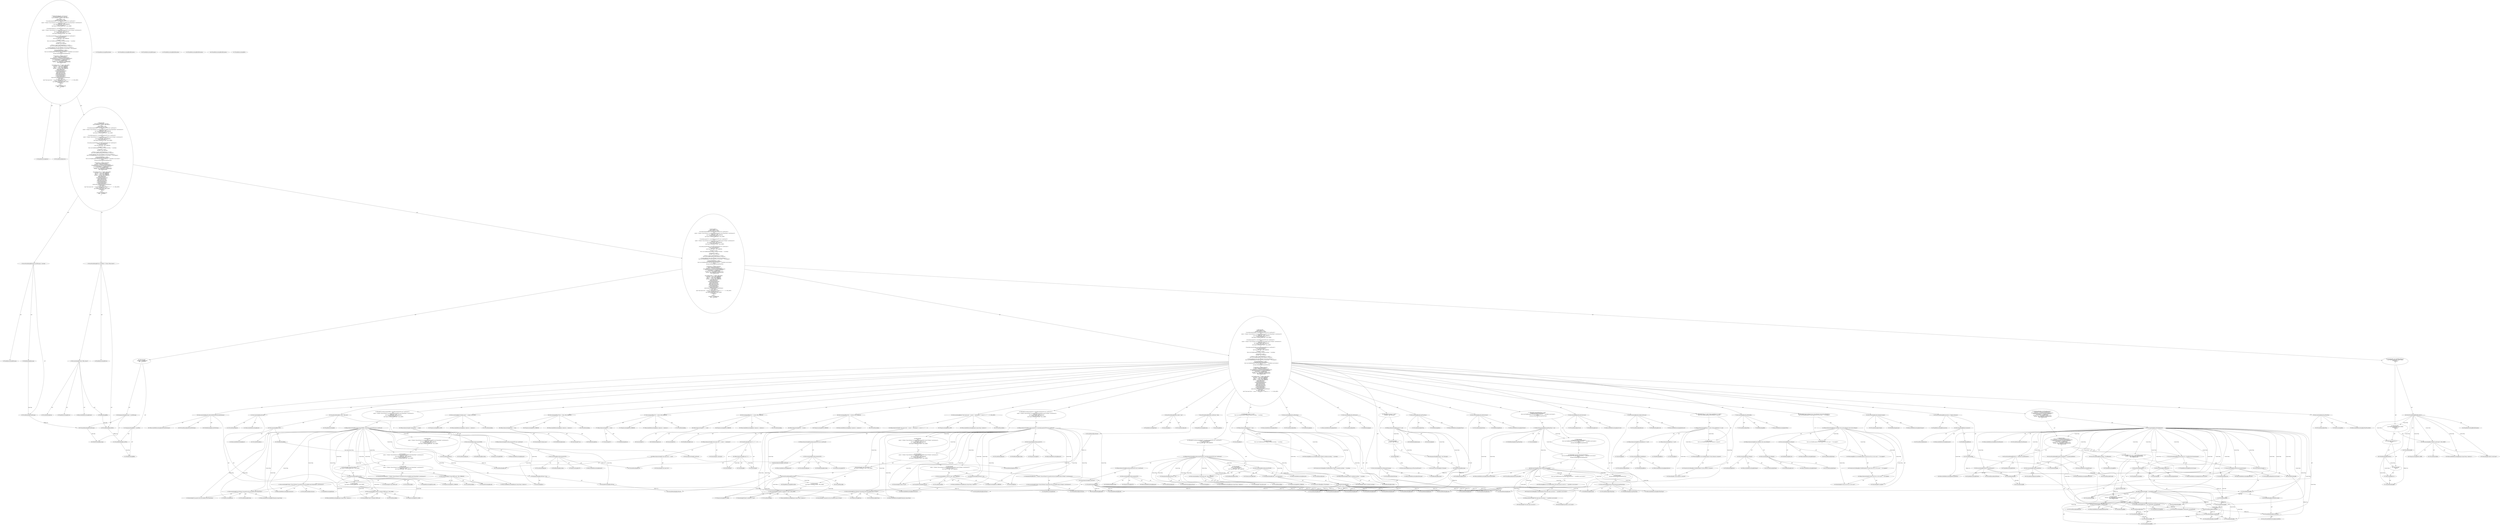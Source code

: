 digraph "execute#?" {
0 [label="2:CtTypeReferenceImpl@void" shape=ellipse]
1 [label="2:CtVirtualElement@execute" shape=ellipse]
2 [label="3:CtTypeReferenceImpl@Message" shape=ellipse]
3 [label="3:CtFieldReadImpl@message" shape=ellipse]
4 [label="3:CtVirtualElement@savedMessage" shape=ellipse]
5 [label="3:CtLocalVariableImpl@Message savedMessage = message" shape=ellipse]
6 [label="4:CtTypeReferenceImpl@Vector" shape=ellipse]
7 [label="4:CtExecutableReferenceImpl@clone()" shape=ellipse]
8 [label="4:CtVirtualElement@clone" shape=ellipse]
9 [label="4:CtFieldReadImpl@files" shape=ellipse]
10 [label="4:CtInvocationImpl@((Vector) (files.clone()))" shape=ellipse]
11 [label="4:CtTypeReferenceImpl@Vector" shape=ellipse]
12 [label="4:CtVirtualElement@savedFiles" shape=ellipse]
13 [label="4:CtLocalVariableImpl@Vector savedFiles = ((Vector) (files.clone()))" shape=ellipse]
14 [label="6:CtTypeReferenceImpl@Mailer" shape=ellipse]
15 [label="6:CtLiteralImpl@null" shape=ellipse]
16 [label="6:CtVirtualElement@mailer" shape=ellipse]
17 [label="6:CtLocalVariableImpl@Mailer mailer = null" shape=ellipse]
18 [label="7:CtTypeReferenceImpl@boolean" shape=ellipse]
19 [label="7:CtLiteralImpl@false" shape=ellipse]
20 [label="7:CtVirtualElement@autoFound" shape=ellipse]
21 [label="7:CtLocalVariableImpl@boolean autoFound = false" shape=ellipse]
22 [label="8:CtExecutableReferenceImpl@equals()" shape=ellipse]
23 [label="8:CtVirtualElement@equals" shape=ellipse]
24 [label="8:CtFieldReadImpl@encoding" shape=ellipse]
25 [label="8:CtTypeAccessImpl@MIME" shape=ellipse]
26 [label="8:CtInvocationImpl@encoding.equals(MIME)" shape=ellipse]
27 [label="8:CtExecutableReferenceImpl@equals()" shape=ellipse]
28 [label="8:CtVirtualElement@equals" shape=ellipse]
29 [label="8:CtFieldReadImpl@encoding" shape=ellipse]
30 [label="8:CtTypeAccessImpl@AUTO" shape=ellipse]
31 [label="8:CtInvocationImpl@encoding.equals(AUTO)" shape=ellipse]
32 [label="8:CtVariableReadImpl@autoFound" shape=ellipse]
33 [label="8:CtUnaryOperatorImpl@(!autoFound)" shape=ellipse]
34 [label="8:CtBinaryOperatorImpl@(encoding.equals(AUTO) && (!autoFound))" shape=ellipse]
35 [label="8:CtBinaryOperatorImpl@encoding.equals(MIME) || (encoding.equals(AUTO) && (!autoFound))" shape=ellipse]
36 [label="10:CtVariableWriteImpl@mailer" shape=ellipse]
37 [label="12:CtExecutableReferenceImpl@newInstance()" shape=ellipse]
38 [label="12:CtVirtualElement@newInstance" shape=ellipse]
39 [label="12:CtExecutableReferenceImpl@forName(java.lang.String)" shape=ellipse]
40 [label="12:CtVirtualElement@forName" shape=ellipse]
41 [label="12:CtTypeAccessImpl@Class" shape=ellipse]
42 [label="12:CtLiteralImpl@\"org.apache.tools.ant.taskdefs.email.MimeMailer\"" shape=ellipse]
43 [label="12:CtInvocationImpl@Class.forName(\"org.apache.tools.ant.taskdefs.email.MimeMailer\")" shape=ellipse]
44 [label="12:CtInvocationImpl@((Mailer) (Class.forName(\"org.apache.tools.ant.taskdefs.email.MimeMailer\").newInstance()))" shape=ellipse]
45 [label="11:CtTypeReferenceImpl@Mailer" shape=ellipse]
46 [label="10:CtAssignmentImpl@mailer = ((Mailer) (Class.forName(\"org.apache.tools.ant.taskdefs.email.MimeMailer\").newInstance()))" shape=ellipse]
47 [label="13:CtVariableWriteImpl@autoFound" shape=ellipse]
48 [label="13:CtLiteralImpl@true" shape=ellipse]
49 [label="13:CtAssignmentImpl@autoFound = true" shape=ellipse]
50 [label="14:CtExecutableReferenceImpl@log(java.lang.String,<unknown>)" shape=ellipse]
51 [label="14:CtVirtualElement@log" shape=ellipse]
52 [label="14:CtLiteralImpl@\"Using MIME mail\"" shape=ellipse]
53 [label="14:CtTypeAccessImpl@MSG_VERBOSE" shape=ellipse]
54 [label="14:CtInvocationImpl@log(\"Using MIME mail\", MSG_VERBOSE)" shape=ellipse]
55 [label="9:CtBlockImpl@\{
    mailer = ((Mailer) (Class.forName(\"org.apache.tools.ant.taskdefs.email.MimeMailer\").newInstance()));
    autoFound = true;
    log(\"Using MIME mail\", MSG_VERBOSE);
\}" shape=ellipse]
56 [label="15:CtVirtualElement@e" shape=ellipse]
57 [label="15:CtTypeReferenceImpl@Throwable" shape=ellipse]
58 [label="15:CtCatchVariableImpl@Throwable e" shape=ellipse]
59 [label="16:CtExecutableReferenceImpl@log(java.lang.String,<unknown>)" shape=ellipse]
60 [label="16:CtVirtualElement@log" shape=ellipse]
61 [label="16:CtLiteralImpl@\"Failed to initialise MIME mail\"" shape=ellipse]
62 [label="16:CtTypeAccessImpl@MSG_WARN" shape=ellipse]
63 [label="16:CtInvocationImpl@log(\"Failed to initialise MIME mail\", MSG_WARN)" shape=ellipse]
64 [label="15:CtBlockImpl@\{
    log(\"Failed to initialise MIME mail\", MSG_WARN);
\}" shape=ellipse]
65 [label="15:CtCatchImpl@ catch (Throwable e) \{
    log(\"Failed to initialise MIME mail\", MSG_WARN);
\}" shape=ellipse]
66 [label="9:CtTryImpl@try \{
    mailer = ((Mailer) (Class.forName(\"org.apache.tools.ant.taskdefs.email.MimeMailer\").newInstance()));
    autoFound = true;
    log(\"Using MIME mail\", MSG_VERBOSE);
\} catch (Throwable e) \{
    log(\"Failed to initialise MIME mail\", MSG_WARN);
\}" shape=ellipse]
67 [label="8:CtBlockImpl@\{
    try \{
        mailer = ((Mailer) (Class.forName(\"org.apache.tools.ant.taskdefs.email.MimeMailer\").newInstance()));
        autoFound = true;
        log(\"Using MIME mail\", MSG_VERBOSE);
    \} catch (Throwable e) \{
        log(\"Failed to initialise MIME mail\", MSG_WARN);
    \}
\}" shape=ellipse]
68 [label="8:CtIfImpl@if (encoding.equals(MIME) || (encoding.equals(AUTO) && (!autoFound))) \{
    try \{
        mailer = ((Mailer) (Class.forName(\"org.apache.tools.ant.taskdefs.email.MimeMailer\").newInstance()));
        autoFound = true;
        log(\"Using MIME mail\", MSG_VERBOSE);
    \} catch (Throwable e) \{
        log(\"Failed to initialise MIME mail\", MSG_WARN);
    \}
\}" shape=ellipse]
69 [label="19:CtExecutableReferenceImpl@equals()" shape=ellipse]
70 [label="19:CtVirtualElement@equals" shape=ellipse]
71 [label="19:CtFieldReadImpl@encoding" shape=ellipse]
72 [label="19:CtTypeAccessImpl@UU" shape=ellipse]
73 [label="19:CtInvocationImpl@encoding.equals(UU)" shape=ellipse]
74 [label="19:CtExecutableReferenceImpl@equals()" shape=ellipse]
75 [label="19:CtVirtualElement@equals" shape=ellipse]
76 [label="19:CtFieldReadImpl@encoding" shape=ellipse]
77 [label="19:CtTypeAccessImpl@AUTO" shape=ellipse]
78 [label="19:CtInvocationImpl@encoding.equals(AUTO)" shape=ellipse]
79 [label="19:CtVariableReadImpl@autoFound" shape=ellipse]
80 [label="19:CtUnaryOperatorImpl@(!autoFound)" shape=ellipse]
81 [label="19:CtBinaryOperatorImpl@(encoding.equals(AUTO) && (!autoFound))" shape=ellipse]
82 [label="19:CtBinaryOperatorImpl@encoding.equals(UU) || (encoding.equals(AUTO) && (!autoFound))" shape=ellipse]
83 [label="21:CtVariableWriteImpl@mailer" shape=ellipse]
84 [label="23:CtExecutableReferenceImpl@newInstance()" shape=ellipse]
85 [label="23:CtVirtualElement@newInstance" shape=ellipse]
86 [label="23:CtExecutableReferenceImpl@forName(java.lang.String)" shape=ellipse]
87 [label="23:CtVirtualElement@forName" shape=ellipse]
88 [label="23:CtTypeAccessImpl@Class" shape=ellipse]
89 [label="23:CtLiteralImpl@\"org.apache.tools.ant.taskdefs.email.UUMailer\"" shape=ellipse]
90 [label="23:CtInvocationImpl@Class.forName(\"org.apache.tools.ant.taskdefs.email.UUMailer\")" shape=ellipse]
91 [label="23:CtInvocationImpl@((Mailer) (Class.forName(\"org.apache.tools.ant.taskdefs.email.UUMailer\").newInstance()))" shape=ellipse]
92 [label="22:CtTypeReferenceImpl@Mailer" shape=ellipse]
93 [label="21:CtAssignmentImpl@mailer = ((Mailer) (Class.forName(\"org.apache.tools.ant.taskdefs.email.UUMailer\").newInstance()))" shape=ellipse]
94 [label="24:CtVariableWriteImpl@autoFound" shape=ellipse]
95 [label="24:CtLiteralImpl@true" shape=ellipse]
96 [label="24:CtAssignmentImpl@autoFound = true" shape=ellipse]
97 [label="25:CtExecutableReferenceImpl@log(java.lang.String,<unknown>)" shape=ellipse]
98 [label="25:CtVirtualElement@log" shape=ellipse]
99 [label="25:CtLiteralImpl@\"Using UU mail\"" shape=ellipse]
100 [label="25:CtTypeAccessImpl@MSG_VERBOSE" shape=ellipse]
101 [label="25:CtInvocationImpl@log(\"Using UU mail\", MSG_VERBOSE)" shape=ellipse]
102 [label="20:CtBlockImpl@\{
    mailer = ((Mailer) (Class.forName(\"org.apache.tools.ant.taskdefs.email.UUMailer\").newInstance()));
    autoFound = true;
    log(\"Using UU mail\", MSG_VERBOSE);
\}" shape=ellipse]
103 [label="26:CtVirtualElement@e" shape=ellipse]
104 [label="26:CtTypeReferenceImpl@Throwable" shape=ellipse]
105 [label="26:CtCatchVariableImpl@Throwable e" shape=ellipse]
106 [label="27:CtExecutableReferenceImpl@log(java.lang.String,<unknown>)" shape=ellipse]
107 [label="27:CtVirtualElement@log" shape=ellipse]
108 [label="27:CtLiteralImpl@\"Failed to initialise UU mail\"" shape=ellipse]
109 [label="27:CtTypeAccessImpl@MSG_WARN" shape=ellipse]
110 [label="27:CtInvocationImpl@log(\"Failed to initialise UU mail\", MSG_WARN)" shape=ellipse]
111 [label="26:CtBlockImpl@\{
    log(\"Failed to initialise UU mail\", MSG_WARN);
\}" shape=ellipse]
112 [label="26:CtCatchImpl@ catch (Throwable e) \{
    log(\"Failed to initialise UU mail\", MSG_WARN);
\}" shape=ellipse]
113 [label="20:CtTryImpl@try \{
    mailer = ((Mailer) (Class.forName(\"org.apache.tools.ant.taskdefs.email.UUMailer\").newInstance()));
    autoFound = true;
    log(\"Using UU mail\", MSG_VERBOSE);
\} catch (Throwable e) \{
    log(\"Failed to initialise UU mail\", MSG_WARN);
\}" shape=ellipse]
114 [label="19:CtBlockImpl@\{
    try \{
        mailer = ((Mailer) (Class.forName(\"org.apache.tools.ant.taskdefs.email.UUMailer\").newInstance()));
        autoFound = true;
        log(\"Using UU mail\", MSG_VERBOSE);
    \} catch (Throwable e) \{
        log(\"Failed to initialise UU mail\", MSG_WARN);
    \}
\}" shape=ellipse]
115 [label="19:CtIfImpl@if (encoding.equals(UU) || (encoding.equals(AUTO) && (!autoFound))) \{
    try \{
        mailer = ((Mailer) (Class.forName(\"org.apache.tools.ant.taskdefs.email.UUMailer\").newInstance()));
        autoFound = true;
        log(\"Using UU mail\", MSG_VERBOSE);
    \} catch (Throwable e) \{
        log(\"Failed to initialise UU mail\", MSG_WARN);
    \}
\}" shape=ellipse]
116 [label="30:CtExecutableReferenceImpl@equals()" shape=ellipse]
117 [label="30:CtVirtualElement@equals" shape=ellipse]
118 [label="30:CtFieldReadImpl@encoding" shape=ellipse]
119 [label="30:CtTypeAccessImpl@PLAIN" shape=ellipse]
120 [label="30:CtInvocationImpl@encoding.equals(PLAIN)" shape=ellipse]
121 [label="30:CtExecutableReferenceImpl@equals()" shape=ellipse]
122 [label="30:CtVirtualElement@equals" shape=ellipse]
123 [label="30:CtFieldReadImpl@encoding" shape=ellipse]
124 [label="30:CtTypeAccessImpl@AUTO" shape=ellipse]
125 [label="30:CtInvocationImpl@encoding.equals(AUTO)" shape=ellipse]
126 [label="30:CtVariableReadImpl@autoFound" shape=ellipse]
127 [label="30:CtUnaryOperatorImpl@(!autoFound)" shape=ellipse]
128 [label="30:CtBinaryOperatorImpl@(encoding.equals(AUTO) && (!autoFound))" shape=ellipse]
129 [label="30:CtBinaryOperatorImpl@encoding.equals(PLAIN) || (encoding.equals(AUTO) && (!autoFound))" shape=ellipse]
130 [label="31:CtVariableWriteImpl@mailer" shape=ellipse]
131 [label="31:CtTypeReferenceImpl@PlainMailer" shape=ellipse]
132 [label="31:CtConstructorCallImpl@new PlainMailer()" shape=ellipse]
133 [label="31:CtAssignmentImpl@mailer = new PlainMailer()" shape=ellipse]
134 [label="32:CtVariableWriteImpl@autoFound" shape=ellipse]
135 [label="32:CtLiteralImpl@true" shape=ellipse]
136 [label="32:CtAssignmentImpl@autoFound = true" shape=ellipse]
137 [label="33:CtExecutableReferenceImpl@log(java.lang.String,<unknown>)" shape=ellipse]
138 [label="33:CtVirtualElement@log" shape=ellipse]
139 [label="33:CtLiteralImpl@\"Using plain mail\"" shape=ellipse]
140 [label="33:CtTypeAccessImpl@MSG_VERBOSE" shape=ellipse]
141 [label="33:CtInvocationImpl@log(\"Using plain mail\", MSG_VERBOSE)" shape=ellipse]
142 [label="30:CtBlockImpl@\{
    mailer = new PlainMailer();
    autoFound = true;
    log(\"Using plain mail\", MSG_VERBOSE);
\}" shape=ellipse]
143 [label="30:CtIfImpl@if (encoding.equals(PLAIN) || (encoding.equals(AUTO) && (!autoFound))) \{
    mailer = new PlainMailer();
    autoFound = true;
    log(\"Using plain mail\", MSG_VERBOSE);
\}" shape=ellipse]
144 [label="35:CtVariableReadImpl@mailer" shape=ellipse]
145 [label="35:CtLiteralImpl@null" shape=ellipse]
146 [label="35:CtBinaryOperatorImpl@mailer == null" shape=ellipse]
147 [label="36:CtTypeReferenceImpl@BuildException" shape=ellipse]
148 [label="36:CtLiteralImpl@\"Failed to initialise encoding: \"" shape=ellipse]
149 [label="36:CtFieldReadImpl@encoding" shape=ellipse]
150 [label="36:CtBinaryOperatorImpl@\"Failed to initialise encoding: \" + encoding" shape=ellipse]
151 [label="36:CtConstructorCallImpl@new BuildException(\"Failed to initialise encoding: \" + encoding)" shape=ellipse]
152 [label="36:CtThrowImpl@throw new BuildException(\"Failed to initialise encoding: \" + encoding)" shape=ellipse]
153 [label="35:CtBlockImpl@\{
    throw new BuildException(\"Failed to initialise encoding: \" + encoding);
\}" shape=ellipse]
154 [label="35:CtIfImpl@if (mailer == null) \{
    throw new BuildException(\"Failed to initialise encoding: \" + encoding);
\}" shape=ellipse]
155 [label="38:CtFieldReadImpl@message" shape=ellipse]
156 [label="38:CtLiteralImpl@null" shape=ellipse]
157 [label="38:CtBinaryOperatorImpl@message == null" shape=ellipse]
158 [label="39:CtFieldWriteImpl@message" shape=ellipse]
159 [label="39:CtTypeReferenceImpl@Message" shape=ellipse]
160 [label="39:CtConstructorCallImpl@new Message()" shape=ellipse]
161 [label="39:CtAssignmentImpl@message = new Message()" shape=ellipse]
162 [label="38:CtBlockImpl@\{
    message = new Message();
\}" shape=ellipse]
163 [label="38:CtIfImpl@if (message == null) \{
    message = new Message();
\}" shape=ellipse]
164 [label="41:CtFieldReadImpl@from" shape=ellipse]
165 [label="41:CtLiteralImpl@null" shape=ellipse]
166 [label="41:CtBinaryOperatorImpl@(from == null)" shape=ellipse]
167 [label="41:CtExecutableReferenceImpl@getAddress()" shape=ellipse]
168 [label="41:CtVirtualElement@getAddress" shape=ellipse]
169 [label="41:CtFieldReadImpl@from" shape=ellipse]
170 [label="41:CtInvocationImpl@from.getAddress()" shape=ellipse]
171 [label="41:CtLiteralImpl@null" shape=ellipse]
172 [label="41:CtBinaryOperatorImpl@(from.getAddress() == null)" shape=ellipse]
173 [label="41:CtBinaryOperatorImpl@(from == null) || (from.getAddress() == null)" shape=ellipse]
174 [label="42:CtTypeReferenceImpl@BuildException" shape=ellipse]
175 [label="42:CtLiteralImpl@\"A from element is required\"" shape=ellipse]
176 [label="42:CtConstructorCallImpl@new BuildException(\"A from element is required\")" shape=ellipse]
177 [label="42:CtThrowImpl@throw new BuildException(\"A from element is required\")" shape=ellipse]
178 [label="41:CtBlockImpl@\{
    throw new BuildException(\"A from element is required\");
\}" shape=ellipse]
179 [label="41:CtIfImpl@if ((from == null) || (from.getAddress() == null)) \{
    throw new BuildException(\"A from element is required\");
\}" shape=ellipse]
180 [label="44:CtExecutableReferenceImpl@isEmpty()" shape=ellipse]
181 [label="44:CtVirtualElement@isEmpty" shape=ellipse]
182 [label="44:CtFieldReadImpl@toList" shape=ellipse]
183 [label="44:CtInvocationImpl@toList.isEmpty()" shape=ellipse]
184 [label="44:CtExecutableReferenceImpl@isEmpty()" shape=ellipse]
185 [label="44:CtVirtualElement@isEmpty" shape=ellipse]
186 [label="44:CtFieldReadImpl@ccList" shape=ellipse]
187 [label="44:CtInvocationImpl@ccList.isEmpty()" shape=ellipse]
188 [label="44:CtBinaryOperatorImpl@(toList.isEmpty() && ccList.isEmpty())" shape=ellipse]
189 [label="44:CtExecutableReferenceImpl@isEmpty()" shape=ellipse]
190 [label="44:CtVirtualElement@isEmpty" shape=ellipse]
191 [label="44:CtFieldReadImpl@bccList" shape=ellipse]
192 [label="44:CtInvocationImpl@bccList.isEmpty()" shape=ellipse]
193 [label="44:CtBinaryOperatorImpl@(toList.isEmpty() && ccList.isEmpty()) && bccList.isEmpty()" shape=ellipse]
194 [label="45:CtTypeReferenceImpl@BuildException" shape=ellipse]
195 [label="45:CtLiteralImpl@\"At least one of to,cc or bcc must \"" shape=ellipse]
196 [label="45:CtLiteralImpl@\"be supplied\"" shape=ellipse]
197 [label="45:CtBinaryOperatorImpl@\"At least one of to,cc or bcc must \" + \"be supplied\"" shape=ellipse]
198 [label="45:CtConstructorCallImpl@new BuildException(\"At least one of to,cc or bcc must \" + \"be supplied\")" shape=ellipse]
199 [label="45:CtThrowImpl@throw new BuildException(\"At least one of to,cc or bcc must \" + \"be supplied\")" shape=ellipse]
200 [label="44:CtBlockImpl@\{
    throw new BuildException(\"At least one of to,cc or bcc must \" + \"be supplied\");
\}" shape=ellipse]
201 [label="44:CtIfImpl@if ((toList.isEmpty() && ccList.isEmpty()) && bccList.isEmpty()) \{
    throw new BuildException(\"At least one of to,cc or bcc must \" + \"be supplied\");
\}" shape=ellipse]
202 [label="47:CtFieldReadImpl@messageMimeType" shape=ellipse]
203 [label="47:CtLiteralImpl@null" shape=ellipse]
204 [label="47:CtBinaryOperatorImpl@messageMimeType != null" shape=ellipse]
205 [label="48:CtExecutableReferenceImpl@isMimeTypeSpecified()" shape=ellipse]
206 [label="48:CtVirtualElement@isMimeTypeSpecified" shape=ellipse]
207 [label="48:CtFieldReadImpl@message" shape=ellipse]
208 [label="48:CtInvocationImpl@message.isMimeTypeSpecified()" shape=ellipse]
209 [label="49:CtTypeReferenceImpl@BuildException" shape=ellipse]
210 [label="49:CtLiteralImpl@\"The mime type can only be \"" shape=ellipse]
211 [label="49:CtLiteralImpl@\"specified in one location\"" shape=ellipse]
212 [label="49:CtBinaryOperatorImpl@\"The mime type can only be \" + \"specified in one location\"" shape=ellipse]
213 [label="49:CtConstructorCallImpl@new BuildException(\"The mime type can only be \" + \"specified in one location\")" shape=ellipse]
214 [label="49:CtThrowImpl@throw new BuildException(\"The mime type can only be \" + \"specified in one location\")" shape=ellipse]
215 [label="48:CtBlockImpl@\{
    throw new BuildException(\"The mime type can only be \" + \"specified in one location\");
\}" shape=ellipse]
216 [label="51:CtExecutableReferenceImpl@setMimeType()" shape=ellipse]
217 [label="51:CtVirtualElement@setMimeType" shape=ellipse]
218 [label="51:CtFieldReadImpl@message" shape=ellipse]
219 [label="51:CtFieldReadImpl@messageMimeType" shape=ellipse]
220 [label="51:CtInvocationImpl@message.setMimeType(messageMimeType)" shape=ellipse]
221 [label="50:CtBlockImpl@\{
    message.setMimeType(messageMimeType);
\}" shape=ellipse]
222 [label="48:CtIfImpl@if (message.isMimeTypeSpecified()) \{
    throw new BuildException(\"The mime type can only be \" + \"specified in one location\");
\} else \{
    message.setMimeType(messageMimeType);
\}" shape=ellipse]
223 [label="47:CtBlockImpl@\{
    if (message.isMimeTypeSpecified()) \{
        throw new BuildException(\"The mime type can only be \" + \"specified in one location\");
    \} else \{
        message.setMimeType(messageMimeType);
    \}
\}" shape=ellipse]
224 [label="47:CtIfImpl@if (messageMimeType != null) \{
    if (message.isMimeTypeSpecified()) \{
        throw new BuildException(\"The mime type can only be \" + \"specified in one location\");
    \} else \{
        message.setMimeType(messageMimeType);
    \}
\}" shape=ellipse]
225 [label="54:CtTypeReferenceImpl@Enumeration" shape=ellipse]
226 [label="54:CtExecutableReferenceImpl@elements()" shape=ellipse]
227 [label="54:CtVirtualElement@elements" shape=ellipse]
228 [label="54:CtFieldReadImpl@filesets" shape=ellipse]
229 [label="54:CtInvocationImpl@filesets.elements()" shape=ellipse]
230 [label="54:CtVirtualElement@e" shape=ellipse]
231 [label="54:CtLocalVariableImpl@Enumeration e = filesets.elements()" shape=ellipse]
232 [label="55:CtExecutableReferenceImpl@hasMoreElements()" shape=ellipse]
233 [label="55:CtVirtualElement@hasMoreElements" shape=ellipse]
234 [label="55:CtVariableReadImpl@e" shape=ellipse]
235 [label="55:CtInvocationImpl@e.hasMoreElements()" shape=ellipse]
236 [label="56:CtTypeReferenceImpl@FileSet" shape=ellipse]
237 [label="56:CtExecutableReferenceImpl@nextElement()" shape=ellipse]
238 [label="56:CtVirtualElement@nextElement" shape=ellipse]
239 [label="56:CtVariableReadImpl@e" shape=ellipse]
240 [label="56:CtInvocationImpl@((FileSet) (e.nextElement()))" shape=ellipse]
241 [label="56:CtTypeReferenceImpl@FileSet" shape=ellipse]
242 [label="56:CtVirtualElement@fs" shape=ellipse]
243 [label="56:CtLocalVariableImpl@FileSet fs = ((FileSet) (e.nextElement()))" shape=ellipse]
244 [label="57:CtTypeReferenceImpl@DirectoryScanner" shape=ellipse]
245 [label="57:CtExecutableReferenceImpl@getDirectoryScanner()" shape=ellipse]
246 [label="57:CtVirtualElement@getDirectoryScanner" shape=ellipse]
247 [label="57:CtVariableReadImpl@fs" shape=ellipse]
248 [label="57:CtFieldReadImpl@project" shape=ellipse]
249 [label="57:CtInvocationImpl@fs.getDirectoryScanner(project)" shape=ellipse]
250 [label="57:CtVirtualElement@ds" shape=ellipse]
251 [label="57:CtLocalVariableImpl@DirectoryScanner ds = fs.getDirectoryScanner(project)" shape=ellipse]
252 [label="58:CtVirtualElement@String[]" shape=ellipse]
253 [label="58:CtArrayTypeReferenceImpl@String[]" shape=ellipse]
254 [label="58:CtExecutableReferenceImpl@getIncludedFiles()" shape=ellipse]
255 [label="58:CtVirtualElement@getIncludedFiles" shape=ellipse]
256 [label="58:CtVariableReadImpl@ds" shape=ellipse]
257 [label="58:CtInvocationImpl@ds.getIncludedFiles()" shape=ellipse]
258 [label="58:CtVirtualElement@includedFiles" shape=ellipse]
259 [label="58:CtLocalVariableImpl@String[] includedFiles = ds.getIncludedFiles()" shape=ellipse]
260 [label="59:CtTypeReferenceImpl@File" shape=ellipse]
261 [label="59:CtExecutableReferenceImpl@getBasedir()" shape=ellipse]
262 [label="59:CtVirtualElement@getBasedir" shape=ellipse]
263 [label="59:CtVariableReadImpl@ds" shape=ellipse]
264 [label="59:CtInvocationImpl@ds.getBasedir()" shape=ellipse]
265 [label="59:CtVirtualElement@baseDir" shape=ellipse]
266 [label="59:CtLocalVariableImpl@File baseDir = ds.getBasedir()" shape=ellipse]
267 [label="60:CtTypeReferenceImpl@int" shape=ellipse]
268 [label="60:CtLiteralImpl@0" shape=ellipse]
269 [label="60:CtVirtualElement@j" shape=ellipse]
270 [label="60:CtLocalVariableImpl@int j = 0" shape=ellipse]
271 [label="60:CtVariableReadImpl@j" shape=ellipse]
272 [label="60:CtVariableReadImpl@includedFiles" shape=ellipse]
273 [label="60:CtLocalVariableReferenceImpl@includedFiles" shape=ellipse]
274 [label="60:CtFieldReadImpl@includedFiles.length" shape=ellipse]
275 [label="60:CtBinaryOperatorImpl@j < includedFiles.length" shape=ellipse]
276 [label="60:CtVariableWriteImpl@j" shape=ellipse]
277 [label="60:CtUnaryOperatorImpl@++j" shape=ellipse]
278 [label="61:CtTypeReferenceImpl@File" shape=ellipse]
279 [label="61:CtTypeReferenceImpl@File" shape=ellipse]
280 [label="61:CtVariableReadImpl@baseDir" shape=ellipse]
281 [label="61:CtVariableReadImpl@includedFiles" shape=ellipse]
282 [label="61:CtVariableReadImpl@j" shape=ellipse]
283 [label="61:CtArrayReadImpl@includedFiles[j]" shape=ellipse]
284 [label="61:CtConstructorCallImpl@new File(baseDir, includedFiles[j])" shape=ellipse]
285 [label="61:CtVirtualElement@file" shape=ellipse]
286 [label="61:CtLocalVariableImpl@File file = new File(baseDir, includedFiles[j])" shape=ellipse]
287 [label="62:CtExecutableReferenceImpl@addElement(File)" shape=ellipse]
288 [label="62:CtVirtualElement@addElement" shape=ellipse]
289 [label="62:CtFieldReadImpl@files" shape=ellipse]
290 [label="62:CtVariableReadImpl@file" shape=ellipse]
291 [label="62:CtInvocationImpl@files.addElement(file)" shape=ellipse]
292 [label="60:CtBlockImpl@\{
    File file = new File(baseDir, includedFiles[j]);
    files.addElement(file);
\}" shape=ellipse]
293 [label="60:CtForImpl@for (int j = 0; j < includedFiles.length; ++j) \{
    File file = new File(baseDir, includedFiles[j]);
    files.addElement(file);
\}" shape=ellipse]
294 [label="55:CtBlockImpl@\{
    FileSet fs = ((FileSet) (e.nextElement()));
    DirectoryScanner ds = fs.getDirectoryScanner(project);
    String[] includedFiles = ds.getIncludedFiles();
    File baseDir = ds.getBasedir();
    for (int j = 0; j < includedFiles.length; ++j) \{
        File file = new File(baseDir, includedFiles[j]);
        files.addElement(file);
    \}
\}" shape=ellipse]
295 [label="55:CtWhileImpl@while (e.hasMoreElements()) \{
    FileSet fs = ((FileSet) (e.nextElement()));
    DirectoryScanner ds = fs.getDirectoryScanner(project);
    String[] includedFiles = ds.getIncludedFiles();
    File baseDir = ds.getBasedir();
    for (int j = 0; j < includedFiles.length; ++j) \{
        File file = new File(baseDir, includedFiles[j]);
        files.addElement(file);
    \}
\} " shape=ellipse]
296 [label="65:CtExecutableReferenceImpl@log(<unknown>,<unknown>)" shape=ellipse]
297 [label="65:CtVirtualElement@log" shape=ellipse]
298 [label="65:CtLiteralImpl@\"Sending email: \"" shape=ellipse]
299 [label="65:CtFieldReadImpl@subject" shape=ellipse]
300 [label="65:CtBinaryOperatorImpl@\"Sending email: \" + subject" shape=ellipse]
301 [label="65:CtTypeAccessImpl@MSG_INFO" shape=ellipse]
302 [label="65:CtInvocationImpl@log(\"Sending email: \" + subject, MSG_INFO)" shape=ellipse]
303 [label="66:CtExecutableReferenceImpl@log(<unknown>,<unknown>)" shape=ellipse]
304 [label="66:CtVirtualElement@log" shape=ellipse]
305 [label="66:CtLiteralImpl@\"From \"" shape=ellipse]
306 [label="66:CtFieldReadImpl@from" shape=ellipse]
307 [label="66:CtBinaryOperatorImpl@\"From \" + from" shape=ellipse]
308 [label="66:CtTypeAccessImpl@MSG_VERBOSE" shape=ellipse]
309 [label="66:CtInvocationImpl@log(\"From \" + from, MSG_VERBOSE)" shape=ellipse]
310 [label="67:CtExecutableReferenceImpl@log(<unknown>,<unknown>)" shape=ellipse]
311 [label="67:CtVirtualElement@log" shape=ellipse]
312 [label="67:CtLiteralImpl@\"To \"" shape=ellipse]
313 [label="67:CtFieldReadImpl@toList" shape=ellipse]
314 [label="67:CtBinaryOperatorImpl@\"To \" + toList" shape=ellipse]
315 [label="67:CtTypeAccessImpl@MSG_VERBOSE" shape=ellipse]
316 [label="67:CtInvocationImpl@log(\"To \" + toList, MSG_VERBOSE)" shape=ellipse]
317 [label="68:CtExecutableReferenceImpl@log(<unknown>,<unknown>)" shape=ellipse]
318 [label="68:CtVirtualElement@log" shape=ellipse]
319 [label="68:CtLiteralImpl@\"Cc \"" shape=ellipse]
320 [label="68:CtFieldReadImpl@ccList" shape=ellipse]
321 [label="68:CtBinaryOperatorImpl@\"Cc \" + ccList" shape=ellipse]
322 [label="68:CtTypeAccessImpl@MSG_VERBOSE" shape=ellipse]
323 [label="68:CtInvocationImpl@log(\"Cc \" + ccList, MSG_VERBOSE)" shape=ellipse]
324 [label="69:CtExecutableReferenceImpl@log(<unknown>,<unknown>)" shape=ellipse]
325 [label="69:CtVirtualElement@log" shape=ellipse]
326 [label="69:CtLiteralImpl@\"Bcc \"" shape=ellipse]
327 [label="69:CtFieldReadImpl@bccList" shape=ellipse]
328 [label="69:CtBinaryOperatorImpl@\"Bcc \" + bccList" shape=ellipse]
329 [label="69:CtTypeAccessImpl@MSG_VERBOSE" shape=ellipse]
330 [label="69:CtInvocationImpl@log(\"Bcc \" + bccList, MSG_VERBOSE)" shape=ellipse]
331 [label="70:CtExecutableReferenceImpl@setHost()" shape=ellipse]
332 [label="70:CtVirtualElement@setHost" shape=ellipse]
333 [label="70:CtVariableReadImpl@mailer" shape=ellipse]
334 [label="70:CtFieldReadImpl@host" shape=ellipse]
335 [label="70:CtInvocationImpl@mailer.setHost(host)" shape=ellipse]
336 [label="71:CtExecutableReferenceImpl@setPort()" shape=ellipse]
337 [label="71:CtVirtualElement@setPort" shape=ellipse]
338 [label="71:CtVariableReadImpl@mailer" shape=ellipse]
339 [label="71:CtFieldReadImpl@port" shape=ellipse]
340 [label="71:CtInvocationImpl@mailer.setPort(port)" shape=ellipse]
341 [label="72:CtExecutableReferenceImpl@setMessage()" shape=ellipse]
342 [label="72:CtVirtualElement@setMessage" shape=ellipse]
343 [label="72:CtVariableReadImpl@mailer" shape=ellipse]
344 [label="72:CtFieldReadImpl@message" shape=ellipse]
345 [label="72:CtInvocationImpl@mailer.setMessage(message)" shape=ellipse]
346 [label="73:CtExecutableReferenceImpl@setFrom()" shape=ellipse]
347 [label="73:CtVirtualElement@setFrom" shape=ellipse]
348 [label="73:CtVariableReadImpl@mailer" shape=ellipse]
349 [label="73:CtFieldReadImpl@from" shape=ellipse]
350 [label="73:CtInvocationImpl@mailer.setFrom(from)" shape=ellipse]
351 [label="74:CtExecutableReferenceImpl@setToList()" shape=ellipse]
352 [label="74:CtVirtualElement@setToList" shape=ellipse]
353 [label="74:CtVariableReadImpl@mailer" shape=ellipse]
354 [label="74:CtFieldReadImpl@toList" shape=ellipse]
355 [label="74:CtInvocationImpl@mailer.setToList(toList)" shape=ellipse]
356 [label="75:CtExecutableReferenceImpl@setCcList()" shape=ellipse]
357 [label="75:CtVirtualElement@setCcList" shape=ellipse]
358 [label="75:CtVariableReadImpl@mailer" shape=ellipse]
359 [label="75:CtFieldReadImpl@ccList" shape=ellipse]
360 [label="75:CtInvocationImpl@mailer.setCcList(ccList)" shape=ellipse]
361 [label="76:CtExecutableReferenceImpl@setBccList()" shape=ellipse]
362 [label="76:CtVirtualElement@setBccList" shape=ellipse]
363 [label="76:CtVariableReadImpl@mailer" shape=ellipse]
364 [label="76:CtFieldReadImpl@bccList" shape=ellipse]
365 [label="76:CtInvocationImpl@mailer.setBccList(bccList)" shape=ellipse]
366 [label="77:CtExecutableReferenceImpl@setFiles()" shape=ellipse]
367 [label="77:CtVirtualElement@setFiles" shape=ellipse]
368 [label="77:CtVariableReadImpl@mailer" shape=ellipse]
369 [label="77:CtFieldReadImpl@files" shape=ellipse]
370 [label="77:CtInvocationImpl@mailer.setFiles(files)" shape=ellipse]
371 [label="78:CtExecutableReferenceImpl@setSubject()" shape=ellipse]
372 [label="78:CtVirtualElement@setSubject" shape=ellipse]
373 [label="78:CtVariableReadImpl@mailer" shape=ellipse]
374 [label="78:CtFieldReadImpl@subject" shape=ellipse]
375 [label="78:CtInvocationImpl@mailer.setSubject(subject)" shape=ellipse]
376 [label="79:CtExecutableReferenceImpl@setTask(PlaceHold)" shape=ellipse]
377 [label="79:CtVirtualElement@setTask" shape=ellipse]
378 [label="79:CtVariableReadImpl@mailer" shape=ellipse]
379 [label="79:CtThisAccessImpl@this" shape=ellipse]
380 [label="79:CtInvocationImpl@mailer.setTask(this)" shape=ellipse]
381 [label="80:CtExecutableReferenceImpl@setIncludeFileNames()" shape=ellipse]
382 [label="80:CtVirtualElement@setIncludeFileNames" shape=ellipse]
383 [label="80:CtVariableReadImpl@mailer" shape=ellipse]
384 [label="80:CtFieldReadImpl@includeFileNames" shape=ellipse]
385 [label="80:CtInvocationImpl@mailer.setIncludeFileNames(includeFileNames)" shape=ellipse]
386 [label="81:CtExecutableReferenceImpl@send()" shape=ellipse]
387 [label="81:CtVirtualElement@send" shape=ellipse]
388 [label="81:CtVariableReadImpl@mailer" shape=ellipse]
389 [label="81:CtInvocationImpl@mailer.send()" shape=ellipse]
390 [label="82:CtTypeReferenceImpl@int" shape=ellipse]
391 [label="82:CtExecutableReferenceImpl@size()" shape=ellipse]
392 [label="82:CtVirtualElement@size" shape=ellipse]
393 [label="82:CtFieldReadImpl@files" shape=ellipse]
394 [label="82:CtInvocationImpl@files.size()" shape=ellipse]
395 [label="82:CtVirtualElement@count" shape=ellipse]
396 [label="82:CtLocalVariableImpl@int count = files.size()" shape=ellipse]
397 [label="83:CtExecutableReferenceImpl@log(java.lang.String,<unknown>)" shape=ellipse]
398 [label="83:CtVirtualElement@log" shape=ellipse]
399 [label="83:CtLiteralImpl@\"Sent email with \"" shape=ellipse]
400 [label="83:CtVariableReadImpl@count" shape=ellipse]
401 [label="83:CtBinaryOperatorImpl@(\"Sent email with \" + count)" shape=ellipse]
402 [label="83:CtLiteralImpl@\" attachment\"" shape=ellipse]
403 [label="83:CtBinaryOperatorImpl@((\"Sent email with \" + count) + \" attachment\")" shape=ellipse]
404 [label="83:CtVariableReadImpl@count" shape=ellipse]
405 [label="83:CtLiteralImpl@1" shape=ellipse]
406 [label="83:CtBinaryOperatorImpl@count == 1" shape=ellipse]
407 [label="83:CtLiteralImpl@\"\"" shape=ellipse]
408 [label="83:CtLiteralImpl@\"s\"" shape=ellipse]
409 [label="83:CtConditionalImpl@(count == 1 ? \"\" : \"s\")" shape=ellipse]
410 [label="83:CtBinaryOperatorImpl@((\"Sent email with \" + count) + \" attachment\") + (count == 1 ? \"\" : \"s\")" shape=ellipse]
411 [label="83:CtTypeAccessImpl@MSG_INFO" shape=ellipse]
412 [label="83:CtInvocationImpl@log(((\"Sent email with \" + count) + \" attachment\") + (count == 1 ? \"\" : \"s\"), MSG_INFO)" shape=ellipse]
413 [label="5:CtBlockImpl@\{
    Mailer mailer = null;
    boolean autoFound = false;
    if (encoding.equals(MIME) || (encoding.equals(AUTO) && (!autoFound))) \{
        try \{
            mailer = ((Mailer) (Class.forName(\"org.apache.tools.ant.taskdefs.email.MimeMailer\").newInstance()));
            autoFound = true;
            log(\"Using MIME mail\", MSG_VERBOSE);
        \} catch (Throwable e) \{
            log(\"Failed to initialise MIME mail\", MSG_WARN);
        \}
    \}
    if (encoding.equals(UU) || (encoding.equals(AUTO) && (!autoFound))) \{
        try \{
            mailer = ((Mailer) (Class.forName(\"org.apache.tools.ant.taskdefs.email.UUMailer\").newInstance()));
            autoFound = true;
            log(\"Using UU mail\", MSG_VERBOSE);
        \} catch (Throwable e) \{
            log(\"Failed to initialise UU mail\", MSG_WARN);
        \}
    \}
    if (encoding.equals(PLAIN) || (encoding.equals(AUTO) && (!autoFound))) \{
        mailer = new PlainMailer();
        autoFound = true;
        log(\"Using plain mail\", MSG_VERBOSE);
    \}
    if (mailer == null) \{
        throw new BuildException(\"Failed to initialise encoding: \" + encoding);
    \}
    if (message == null) \{
        message = new Message();
    \}
    if ((from == null) || (from.getAddress() == null)) \{
        throw new BuildException(\"A from element is required\");
    \}
    if ((toList.isEmpty() && ccList.isEmpty()) && bccList.isEmpty()) \{
        throw new BuildException(\"At least one of to,cc or bcc must \" + \"be supplied\");
    \}
    if (messageMimeType != null) \{
        if (message.isMimeTypeSpecified()) \{
            throw new BuildException(\"The mime type can only be \" + \"specified in one location\");
        \} else \{
            message.setMimeType(messageMimeType);
        \}
    \}
    Enumeration e = filesets.elements();
    while (e.hasMoreElements()) \{
        FileSet fs = ((FileSet) (e.nextElement()));
        DirectoryScanner ds = fs.getDirectoryScanner(project);
        String[] includedFiles = ds.getIncludedFiles();
        File baseDir = ds.getBasedir();
        for (int j = 0; j < includedFiles.length; ++j) \{
            File file = new File(baseDir, includedFiles[j]);
            files.addElement(file);
        \}
    \} 
    log(\"Sending email: \" + subject, MSG_INFO);
    log(\"From \" + from, MSG_VERBOSE);
    log(\"To \" + toList, MSG_VERBOSE);
    log(\"Cc \" + ccList, MSG_VERBOSE);
    log(\"Bcc \" + bccList, MSG_VERBOSE);
    mailer.setHost(host);
    mailer.setPort(port);
    mailer.setMessage(message);
    mailer.setFrom(from);
    mailer.setToList(toList);
    mailer.setCcList(ccList);
    mailer.setBccList(bccList);
    mailer.setFiles(files);
    mailer.setSubject(subject);
    mailer.setTask(this);
    mailer.setIncludeFileNames(includeFileNames);
    mailer.send();
    int count = files.size();
    log(((\"Sent email with \" + count) + \" attachment\") + (count == 1 ? \"\" : \"s\"), MSG_INFO);
\}" shape=ellipse]
414 [label="84:CtVirtualElement@e" shape=ellipse]
415 [label="84:CtTypeReferenceImpl@BuildException" shape=ellipse]
416 [label="84:CtCatchVariableImpl@BuildException e" shape=ellipse]
417 [label="85:CtExecutableReferenceImpl@log(java.lang.String,<unknown>)" shape=ellipse]
418 [label="85:CtVirtualElement@log" shape=ellipse]
419 [label="85:CtLiteralImpl@\"Failed to send email\"" shape=ellipse]
420 [label="85:CtTypeAccessImpl@MSG_WARN" shape=ellipse]
421 [label="85:CtInvocationImpl@log(\"Failed to send email\", MSG_WARN)" shape=ellipse]
422 [label="86:CtFieldReadImpl@failOnError" shape=ellipse]
423 [label="87:CtVariableReadImpl@e" shape=ellipse]
424 [label="87:CtThrowImpl@throw e" shape=ellipse]
425 [label="86:CtBlockImpl@\{
    throw e;
\}" shape=ellipse]
426 [label="86:CtIfImpl@if (failOnError) \{
    throw e;
\}" shape=ellipse]
427 [label="84:CtBlockImpl@\{
    log(\"Failed to send email\", MSG_WARN);
    if (failOnError) \{
        throw e;
    \}
\}" shape=ellipse]
428 [label="84:CtCatchImpl@ catch (BuildException e) \{
    log(\"Failed to send email\", MSG_WARN);
    if (failOnError) \{
        throw e;
    \}
\}" shape=ellipse]
429 [label="90:CtFieldWriteImpl@message" shape=ellipse]
430 [label="90:CtVariableReadImpl@savedMessage" shape=ellipse]
431 [label="90:CtAssignmentImpl@message = savedMessage" shape=ellipse]
432 [label="91:CtFieldWriteImpl@files" shape=ellipse]
433 [label="91:CtVariableReadImpl@savedFiles" shape=ellipse]
434 [label="91:CtAssignmentImpl@files = savedFiles" shape=ellipse]
435 [label="89:CtBlockImpl@\{
    message = savedMessage;
    files = savedFiles;
\}" shape=ellipse]
436 [label="5:CtTryImpl@try \{
    Mailer mailer = null;
    boolean autoFound = false;
    if (encoding.equals(MIME) || (encoding.equals(AUTO) && (!autoFound))) \{
        try \{
            mailer = ((Mailer) (Class.forName(\"org.apache.tools.ant.taskdefs.email.MimeMailer\").newInstance()));
            autoFound = true;
            log(\"Using MIME mail\", MSG_VERBOSE);
        \} catch (Throwable e) \{
            log(\"Failed to initialise MIME mail\", MSG_WARN);
        \}
    \}
    if (encoding.equals(UU) || (encoding.equals(AUTO) && (!autoFound))) \{
        try \{
            mailer = ((Mailer) (Class.forName(\"org.apache.tools.ant.taskdefs.email.UUMailer\").newInstance()));
            autoFound = true;
            log(\"Using UU mail\", MSG_VERBOSE);
        \} catch (Throwable e) \{
            log(\"Failed to initialise UU mail\", MSG_WARN);
        \}
    \}
    if (encoding.equals(PLAIN) || (encoding.equals(AUTO) && (!autoFound))) \{
        mailer = new PlainMailer();
        autoFound = true;
        log(\"Using plain mail\", MSG_VERBOSE);
    \}
    if (mailer == null) \{
        throw new BuildException(\"Failed to initialise encoding: \" + encoding);
    \}
    if (message == null) \{
        message = new Message();
    \}
    if ((from == null) || (from.getAddress() == null)) \{
        throw new BuildException(\"A from element is required\");
    \}
    if ((toList.isEmpty() && ccList.isEmpty()) && bccList.isEmpty()) \{
        throw new BuildException(\"At least one of to,cc or bcc must \" + \"be supplied\");
    \}
    if (messageMimeType != null) \{
        if (message.isMimeTypeSpecified()) \{
            throw new BuildException(\"The mime type can only be \" + \"specified in one location\");
        \} else \{
            message.setMimeType(messageMimeType);
        \}
    \}
    Enumeration e = filesets.elements();
    while (e.hasMoreElements()) \{
        FileSet fs = ((FileSet) (e.nextElement()));
        DirectoryScanner ds = fs.getDirectoryScanner(project);
        String[] includedFiles = ds.getIncludedFiles();
        File baseDir = ds.getBasedir();
        for (int j = 0; j < includedFiles.length; ++j) \{
            File file = new File(baseDir, includedFiles[j]);
            files.addElement(file);
        \}
    \} 
    log(\"Sending email: \" + subject, MSG_INFO);
    log(\"From \" + from, MSG_VERBOSE);
    log(\"To \" + toList, MSG_VERBOSE);
    log(\"Cc \" + ccList, MSG_VERBOSE);
    log(\"Bcc \" + bccList, MSG_VERBOSE);
    mailer.setHost(host);
    mailer.setPort(port);
    mailer.setMessage(message);
    mailer.setFrom(from);
    mailer.setToList(toList);
    mailer.setCcList(ccList);
    mailer.setBccList(bccList);
    mailer.setFiles(files);
    mailer.setSubject(subject);
    mailer.setTask(this);
    mailer.setIncludeFileNames(includeFileNames);
    mailer.send();
    int count = files.size();
    log(((\"Sent email with \" + count) + \" attachment\") + (count == 1 ? \"\" : \"s\"), MSG_INFO);
\} catch (BuildException e) \{
    log(\"Failed to send email\", MSG_WARN);
    if (failOnError) \{
        throw e;
    \}
\} finally \{
    message = savedMessage;
    files = savedFiles;
\}" shape=ellipse]
437 [label="2:CtBlockImpl@\{
    Message savedMessage = message;
    Vector savedFiles = ((Vector) (files.clone()));
    try \{
        Mailer mailer = null;
        boolean autoFound = false;
        if (encoding.equals(MIME) || (encoding.equals(AUTO) && (!autoFound))) \{
            try \{
                mailer = ((Mailer) (Class.forName(\"org.apache.tools.ant.taskdefs.email.MimeMailer\").newInstance()));
                autoFound = true;
                log(\"Using MIME mail\", MSG_VERBOSE);
            \} catch (Throwable e) \{
                log(\"Failed to initialise MIME mail\", MSG_WARN);
            \}
        \}
        if (encoding.equals(UU) || (encoding.equals(AUTO) && (!autoFound))) \{
            try \{
                mailer = ((Mailer) (Class.forName(\"org.apache.tools.ant.taskdefs.email.UUMailer\").newInstance()));
                autoFound = true;
                log(\"Using UU mail\", MSG_VERBOSE);
            \} catch (Throwable e) \{
                log(\"Failed to initialise UU mail\", MSG_WARN);
            \}
        \}
        if (encoding.equals(PLAIN) || (encoding.equals(AUTO) && (!autoFound))) \{
            mailer = new PlainMailer();
            autoFound = true;
            log(\"Using plain mail\", MSG_VERBOSE);
        \}
        if (mailer == null) \{
            throw new BuildException(\"Failed to initialise encoding: \" + encoding);
        \}
        if (message == null) \{
            message = new Message();
        \}
        if ((from == null) || (from.getAddress() == null)) \{
            throw new BuildException(\"A from element is required\");
        \}
        if ((toList.isEmpty() && ccList.isEmpty()) && bccList.isEmpty()) \{
            throw new BuildException(\"At least one of to,cc or bcc must \" + \"be supplied\");
        \}
        if (messageMimeType != null) \{
            if (message.isMimeTypeSpecified()) \{
                throw new BuildException(\"The mime type can only be \" + \"specified in one location\");
            \} else \{
                message.setMimeType(messageMimeType);
            \}
        \}
        Enumeration e = filesets.elements();
        while (e.hasMoreElements()) \{
            FileSet fs = ((FileSet) (e.nextElement()));
            DirectoryScanner ds = fs.getDirectoryScanner(project);
            String[] includedFiles = ds.getIncludedFiles();
            File baseDir = ds.getBasedir();
            for (int j = 0; j < includedFiles.length; ++j) \{
                File file = new File(baseDir, includedFiles[j]);
                files.addElement(file);
            \}
        \} 
        log(\"Sending email: \" + subject, MSG_INFO);
        log(\"From \" + from, MSG_VERBOSE);
        log(\"To \" + toList, MSG_VERBOSE);
        log(\"Cc \" + ccList, MSG_VERBOSE);
        log(\"Bcc \" + bccList, MSG_VERBOSE);
        mailer.setHost(host);
        mailer.setPort(port);
        mailer.setMessage(message);
        mailer.setFrom(from);
        mailer.setToList(toList);
        mailer.setCcList(ccList);
        mailer.setBccList(bccList);
        mailer.setFiles(files);
        mailer.setSubject(subject);
        mailer.setTask(this);
        mailer.setIncludeFileNames(includeFileNames);
        mailer.send();
        int count = files.size();
        log(((\"Sent email with \" + count) + \" attachment\") + (count == 1 ? \"\" : \"s\"), MSG_INFO);
    \} catch (BuildException e) \{
        log(\"Failed to send email\", MSG_WARN);
        if (failOnError) \{
            throw e;
        \}
    \} finally \{
        message = savedMessage;
        files = savedFiles;
    \}
\}" shape=ellipse]
438 [label="2:CtMethodImpl@public void execute() \{
    Message savedMessage = message;
    Vector savedFiles = ((Vector) (files.clone()));
    try \{
        Mailer mailer = null;
        boolean autoFound = false;
        if (encoding.equals(MIME) || (encoding.equals(AUTO) && (!autoFound))) \{
            try \{
                mailer = ((Mailer) (Class.forName(\"org.apache.tools.ant.taskdefs.email.MimeMailer\").newInstance()));
                autoFound = true;
                log(\"Using MIME mail\", MSG_VERBOSE);
            \} catch (Throwable e) \{
                log(\"Failed to initialise MIME mail\", MSG_WARN);
            \}
        \}
        if (encoding.equals(UU) || (encoding.equals(AUTO) && (!autoFound))) \{
            try \{
                mailer = ((Mailer) (Class.forName(\"org.apache.tools.ant.taskdefs.email.UUMailer\").newInstance()));
                autoFound = true;
                log(\"Using UU mail\", MSG_VERBOSE);
            \} catch (Throwable e) \{
                log(\"Failed to initialise UU mail\", MSG_WARN);
            \}
        \}
        if (encoding.equals(PLAIN) || (encoding.equals(AUTO) && (!autoFound))) \{
            mailer = new PlainMailer();
            autoFound = true;
            log(\"Using plain mail\", MSG_VERBOSE);
        \}
        if (mailer == null) \{
            throw new BuildException(\"Failed to initialise encoding: \" + encoding);
        \}
        if (message == null) \{
            message = new Message();
        \}
        if ((from == null) || (from.getAddress() == null)) \{
            throw new BuildException(\"A from element is required\");
        \}
        if ((toList.isEmpty() && ccList.isEmpty()) && bccList.isEmpty()) \{
            throw new BuildException(\"At least one of to,cc or bcc must \" + \"be supplied\");
        \}
        if (messageMimeType != null) \{
            if (message.isMimeTypeSpecified()) \{
                throw new BuildException(\"The mime type can only be \" + \"specified in one location\");
            \} else \{
                message.setMimeType(messageMimeType);
            \}
        \}
        Enumeration e = filesets.elements();
        while (e.hasMoreElements()) \{
            FileSet fs = ((FileSet) (e.nextElement()));
            DirectoryScanner ds = fs.getDirectoryScanner(project);
            String[] includedFiles = ds.getIncludedFiles();
            File baseDir = ds.getBasedir();
            for (int j = 0; j < includedFiles.length; ++j) \{
                File file = new File(baseDir, includedFiles[j]);
                files.addElement(file);
            \}
        \} 
        log(\"Sending email: \" + subject, MSG_INFO);
        log(\"From \" + from, MSG_VERBOSE);
        log(\"To \" + toList, MSG_VERBOSE);
        log(\"Cc \" + ccList, MSG_VERBOSE);
        log(\"Bcc \" + bccList, MSG_VERBOSE);
        mailer.setHost(host);
        mailer.setPort(port);
        mailer.setMessage(message);
        mailer.setFrom(from);
        mailer.setToList(toList);
        mailer.setCcList(ccList);
        mailer.setBccList(bccList);
        mailer.setFiles(files);
        mailer.setSubject(subject);
        mailer.setTask(this);
        mailer.setIncludeFileNames(includeFileNames);
        mailer.send();
        int count = files.size();
        log(((\"Sent email with \" + count) + \" attachment\") + (count == 1 ? \"\" : \"s\"), MSG_INFO);
    \} catch (BuildException e) \{
        log(\"Failed to send email\", MSG_WARN);
        if (failOnError) \{
            throw e;
        \}
    \} finally \{
        message = savedMessage;
        files = savedFiles;
    \}
\}" shape=ellipse]
439 [label="40:Insert@INSERT" shape=ellipse]
440 [label="40:CtInvocationImpl@message.setProject(getProject())" shape=ellipse]
3 -> 4 [label="Data Dep"];
4 -> 430 [label="Define-Use"];
5 -> 4 [label="AST"];
5 -> 2 [label="AST"];
5 -> 3 [label="AST"];
9 -> 12 [label="Data Dep"];
10 -> 8 [label="AST"];
10 -> 11 [label="AST"];
10 -> 9 [label="AST"];
10 -> 7 [label="AST"];
12 -> 433 [label="Define-Use"];
13 -> 12 [label="AST"];
13 -> 6 [label="AST"];
13 -> 10 [label="AST"];
17 -> 16 [label="AST"];
17 -> 14 [label="AST"];
17 -> 15 [label="AST"];
20 -> 32 [label="Define-Use"];
21 -> 20 [label="AST"];
21 -> 18 [label="AST"];
21 -> 19 [label="AST"];
26 -> 23 [label="AST"];
26 -> 24 [label="AST"];
26 -> 22 [label="AST"];
26 -> 25 [label="AST"];
31 -> 28 [label="AST"];
31 -> 29 [label="AST"];
31 -> 27 [label="AST"];
31 -> 30 [label="AST"];
33 -> 32 [label="AST"];
34 -> 31 [label="AST"];
34 -> 33 [label="AST"];
35 -> 26 [label="AST"];
35 -> 34 [label="AST"];
35 -> 67 [label="Control Dep"];
35 -> 66 [label="Control Dep"];
35 -> 55 [label="Control Dep"];
35 -> 46 [label="Control Dep"];
35 -> 36 [label="Control Dep"];
35 -> 44 [label="Control Dep"];
35 -> 37 [label="Control Dep"];
35 -> 43 [label="Control Dep"];
35 -> 39 [label="Control Dep"];
35 -> 41 [label="Control Dep"];
35 -> 42 [label="Control Dep"];
35 -> 49 [label="Control Dep"];
35 -> 47 [label="Control Dep"];
35 -> 48 [label="Control Dep"];
35 -> 54 [label="Control Dep"];
35 -> 50 [label="Control Dep"];
35 -> 52 [label="Control Dep"];
35 -> 53 [label="Control Dep"];
35 -> 65 [label="Control Dep"];
35 -> 58 [label="Control Dep"];
43 -> 40 [label="AST"];
43 -> 41 [label="AST"];
43 -> 39 [label="AST"];
43 -> 42 [label="AST"];
44 -> 38 [label="AST"];
44 -> 45 [label="AST"];
44 -> 43 [label="AST"];
44 -> 37 [label="AST"];
46 -> 36 [label="AST"];
46 -> 44 [label="AST"];
47 -> 79 [label="Define-Use"];
49 -> 47 [label="AST"];
49 -> 48 [label="AST"];
54 -> 51 [label="AST"];
54 -> 50 [label="AST"];
54 -> 52 [label="AST"];
54 -> 53 [label="AST"];
55 -> 46 [label="AST"];
55 -> 49 [label="AST"];
55 -> 54 [label="AST"];
58 -> 56 [label="AST"];
58 -> 57 [label="AST"];
58 -> 64 [label="Control Dep"];
58 -> 63 [label="Control Dep"];
58 -> 59 [label="Control Dep"];
58 -> 61 [label="Control Dep"];
58 -> 62 [label="Control Dep"];
63 -> 60 [label="AST"];
63 -> 59 [label="AST"];
63 -> 61 [label="AST"];
63 -> 62 [label="AST"];
64 -> 63 [label="AST"];
65 -> 58 [label="AST"];
65 -> 64 [label="AST"];
66 -> 55 [label="AST"];
66 -> 65 [label="AST"];
67 -> 66 [label="AST"];
68 -> 35 [label="AST"];
68 -> 67 [label="AST"];
73 -> 70 [label="AST"];
73 -> 71 [label="AST"];
73 -> 69 [label="AST"];
73 -> 72 [label="AST"];
78 -> 75 [label="AST"];
78 -> 76 [label="AST"];
78 -> 74 [label="AST"];
78 -> 77 [label="AST"];
80 -> 79 [label="AST"];
81 -> 78 [label="AST"];
81 -> 80 [label="AST"];
82 -> 73 [label="AST"];
82 -> 81 [label="AST"];
82 -> 114 [label="Control Dep"];
82 -> 113 [label="Control Dep"];
82 -> 102 [label="Control Dep"];
82 -> 93 [label="Control Dep"];
82 -> 83 [label="Control Dep"];
82 -> 91 [label="Control Dep"];
82 -> 84 [label="Control Dep"];
82 -> 90 [label="Control Dep"];
82 -> 86 [label="Control Dep"];
82 -> 88 [label="Control Dep"];
82 -> 89 [label="Control Dep"];
82 -> 96 [label="Control Dep"];
82 -> 94 [label="Control Dep"];
82 -> 95 [label="Control Dep"];
82 -> 101 [label="Control Dep"];
82 -> 97 [label="Control Dep"];
82 -> 99 [label="Control Dep"];
82 -> 100 [label="Control Dep"];
82 -> 112 [label="Control Dep"];
82 -> 105 [label="Control Dep"];
83 -> 144 [label="Define-Use"];
83 -> 333 [label="Define-Use"];
83 -> 338 [label="Define-Use"];
83 -> 343 [label="Define-Use"];
83 -> 348 [label="Define-Use"];
83 -> 353 [label="Define-Use"];
83 -> 358 [label="Define-Use"];
83 -> 363 [label="Define-Use"];
83 -> 368 [label="Define-Use"];
83 -> 373 [label="Define-Use"];
83 -> 378 [label="Define-Use"];
83 -> 383 [label="Define-Use"];
83 -> 388 [label="Define-Use"];
90 -> 87 [label="AST"];
90 -> 88 [label="AST"];
90 -> 86 [label="AST"];
90 -> 89 [label="AST"];
91 -> 85 [label="AST"];
91 -> 92 [label="AST"];
91 -> 90 [label="AST"];
91 -> 84 [label="AST"];
93 -> 83 [label="AST"];
93 -> 91 [label="AST"];
94 -> 126 [label="Define-Use"];
96 -> 94 [label="AST"];
96 -> 95 [label="AST"];
101 -> 98 [label="AST"];
101 -> 97 [label="AST"];
101 -> 99 [label="AST"];
101 -> 100 [label="AST"];
102 -> 93 [label="AST"];
102 -> 96 [label="AST"];
102 -> 101 [label="AST"];
105 -> 103 [label="AST"];
105 -> 104 [label="AST"];
105 -> 111 [label="Control Dep"];
105 -> 110 [label="Control Dep"];
105 -> 106 [label="Control Dep"];
105 -> 108 [label="Control Dep"];
105 -> 109 [label="Control Dep"];
110 -> 107 [label="AST"];
110 -> 106 [label="AST"];
110 -> 108 [label="AST"];
110 -> 109 [label="AST"];
111 -> 110 [label="AST"];
112 -> 105 [label="AST"];
112 -> 111 [label="AST"];
113 -> 102 [label="AST"];
113 -> 112 [label="AST"];
114 -> 113 [label="AST"];
115 -> 82 [label="AST"];
115 -> 114 [label="AST"];
120 -> 117 [label="AST"];
120 -> 118 [label="AST"];
120 -> 116 [label="AST"];
120 -> 119 [label="AST"];
125 -> 122 [label="AST"];
125 -> 123 [label="AST"];
125 -> 121 [label="AST"];
125 -> 124 [label="AST"];
127 -> 126 [label="AST"];
128 -> 125 [label="AST"];
128 -> 127 [label="AST"];
129 -> 120 [label="AST"];
129 -> 128 [label="AST"];
129 -> 142 [label="Control Dep"];
129 -> 133 [label="Control Dep"];
129 -> 130 [label="Control Dep"];
129 -> 132 [label="Control Dep"];
129 -> 136 [label="Control Dep"];
129 -> 134 [label="Control Dep"];
129 -> 135 [label="Control Dep"];
129 -> 141 [label="Control Dep"];
129 -> 137 [label="Control Dep"];
129 -> 139 [label="Control Dep"];
129 -> 140 [label="Control Dep"];
130 -> 144 [label="Define-Use"];
130 -> 333 [label="Define-Use"];
130 -> 338 [label="Define-Use"];
130 -> 343 [label="Define-Use"];
130 -> 348 [label="Define-Use"];
130 -> 353 [label="Define-Use"];
130 -> 358 [label="Define-Use"];
130 -> 363 [label="Define-Use"];
130 -> 368 [label="Define-Use"];
130 -> 373 [label="Define-Use"];
130 -> 378 [label="Define-Use"];
130 -> 383 [label="Define-Use"];
130 -> 388 [label="Define-Use"];
133 -> 130 [label="AST"];
133 -> 132 [label="AST"];
136 -> 134 [label="AST"];
136 -> 135 [label="AST"];
141 -> 138 [label="AST"];
141 -> 137 [label="AST"];
141 -> 139 [label="AST"];
141 -> 140 [label="AST"];
142 -> 133 [label="AST"];
142 -> 136 [label="AST"];
142 -> 141 [label="AST"];
143 -> 129 [label="AST"];
143 -> 142 [label="AST"];
146 -> 144 [label="AST"];
146 -> 145 [label="AST"];
146 -> 153 [label="Control Dep"];
146 -> 152 [label="Control Dep"];
146 -> 151 [label="Control Dep"];
146 -> 150 [label="Control Dep"];
146 -> 148 [label="Control Dep"];
146 -> 149 [label="Control Dep"];
150 -> 148 [label="AST"];
150 -> 149 [label="AST"];
151 -> 150 [label="AST"];
152 -> 151 [label="AST"];
153 -> 152 [label="AST"];
154 -> 146 [label="AST"];
154 -> 153 [label="AST"];
157 -> 155 [label="AST"];
157 -> 156 [label="AST"];
157 -> 162 [label="Control Dep"];
157 -> 161 [label="Control Dep"];
157 -> 158 [label="Control Dep"];
157 -> 160 [label="Control Dep"];
158 -> 207 [label="Define-Use"];
158 -> 218 [label="Define-Use"];
158 -> 344 [label="Define-Use"];
161 -> 158 [label="AST"];
161 -> 160 [label="AST"];
162 -> 161 [label="AST"];
162 -> 439 [label="Action"];
163 -> 157 [label="AST"];
163 -> 162 [label="AST"];
166 -> 164 [label="AST"];
166 -> 165 [label="AST"];
170 -> 168 [label="AST"];
170 -> 169 [label="AST"];
170 -> 167 [label="AST"];
172 -> 170 [label="AST"];
172 -> 171 [label="AST"];
173 -> 166 [label="AST"];
173 -> 172 [label="AST"];
173 -> 178 [label="Control Dep"];
173 -> 177 [label="Control Dep"];
173 -> 176 [label="Control Dep"];
173 -> 175 [label="Control Dep"];
176 -> 175 [label="AST"];
177 -> 176 [label="AST"];
178 -> 177 [label="AST"];
179 -> 173 [label="AST"];
179 -> 178 [label="AST"];
183 -> 181 [label="AST"];
183 -> 182 [label="AST"];
183 -> 180 [label="AST"];
187 -> 185 [label="AST"];
187 -> 186 [label="AST"];
187 -> 184 [label="AST"];
188 -> 183 [label="AST"];
188 -> 187 [label="AST"];
192 -> 190 [label="AST"];
192 -> 191 [label="AST"];
192 -> 189 [label="AST"];
193 -> 188 [label="AST"];
193 -> 192 [label="AST"];
193 -> 200 [label="Control Dep"];
193 -> 199 [label="Control Dep"];
193 -> 198 [label="Control Dep"];
193 -> 197 [label="Control Dep"];
193 -> 195 [label="Control Dep"];
193 -> 196 [label="Control Dep"];
197 -> 195 [label="AST"];
197 -> 196 [label="AST"];
198 -> 197 [label="AST"];
199 -> 198 [label="AST"];
200 -> 199 [label="AST"];
201 -> 193 [label="AST"];
201 -> 200 [label="AST"];
204 -> 202 [label="AST"];
204 -> 203 [label="AST"];
204 -> 223 [label="Control Dep"];
204 -> 222 [label="Control Dep"];
204 -> 208 [label="Control Dep"];
204 -> 205 [label="Control Dep"];
204 -> 207 [label="Control Dep"];
208 -> 206 [label="AST"];
208 -> 207 [label="AST"];
208 -> 205 [label="AST"];
208 -> 215 [label="Control Dep"];
208 -> 214 [label="Control Dep"];
208 -> 213 [label="Control Dep"];
208 -> 212 [label="Control Dep"];
208 -> 210 [label="Control Dep"];
208 -> 211 [label="Control Dep"];
208 -> 221 [label="Control Dep"];
208 -> 220 [label="Control Dep"];
208 -> 216 [label="Control Dep"];
208 -> 218 [label="Control Dep"];
208 -> 219 [label="Control Dep"];
212 -> 210 [label="AST"];
212 -> 211 [label="AST"];
213 -> 212 [label="AST"];
214 -> 213 [label="AST"];
215 -> 214 [label="AST"];
220 -> 217 [label="AST"];
220 -> 218 [label="AST"];
220 -> 216 [label="AST"];
220 -> 219 [label="AST"];
221 -> 220 [label="AST"];
222 -> 208 [label="AST"];
222 -> 215 [label="AST"];
222 -> 221 [label="AST"];
223 -> 222 [label="AST"];
224 -> 204 [label="AST"];
224 -> 223 [label="AST"];
228 -> 230 [label="Data Dep"];
229 -> 227 [label="AST"];
229 -> 228 [label="AST"];
229 -> 226 [label="AST"];
230 -> 234 [label="Define-Use"];
230 -> 239 [label="Define-Use"];
231 -> 230 [label="AST"];
231 -> 225 [label="AST"];
231 -> 229 [label="AST"];
235 -> 233 [label="AST"];
235 -> 234 [label="AST"];
235 -> 232 [label="AST"];
235 -> 294 [label="Control Dep"];
235 -> 243 [label="Control Dep"];
235 -> 240 [label="Control Dep"];
235 -> 237 [label="Control Dep"];
235 -> 239 [label="Control Dep"];
235 -> 251 [label="Control Dep"];
235 -> 249 [label="Control Dep"];
235 -> 245 [label="Control Dep"];
235 -> 247 [label="Control Dep"];
235 -> 248 [label="Control Dep"];
235 -> 259 [label="Control Dep"];
235 -> 253 [label="Control Dep"];
235 -> 257 [label="Control Dep"];
235 -> 254 [label="Control Dep"];
235 -> 256 [label="Control Dep"];
235 -> 266 [label="Control Dep"];
235 -> 264 [label="Control Dep"];
235 -> 261 [label="Control Dep"];
235 -> 263 [label="Control Dep"];
235 -> 293 [label="Control Dep"];
235 -> 270 [label="Control Dep"];
235 -> 268 [label="Control Dep"];
235 -> 275 [label="Control Dep"];
235 -> 271 [label="Control Dep"];
235 -> 274 [label="Control Dep"];
235 -> 272 [label="Control Dep"];
235 -> 277 [label="Control Dep"];
235 -> 276 [label="Control Dep"];
239 -> 242 [label="Data Dep"];
240 -> 238 [label="AST"];
240 -> 241 [label="AST"];
240 -> 239 [label="AST"];
240 -> 237 [label="AST"];
242 -> 247 [label="Define-Use"];
243 -> 242 [label="AST"];
243 -> 236 [label="AST"];
243 -> 240 [label="AST"];
247 -> 250 [label="Data Dep"];
248 -> 250 [label="Data Dep"];
249 -> 246 [label="AST"];
249 -> 247 [label="AST"];
249 -> 245 [label="AST"];
249 -> 248 [label="AST"];
250 -> 256 [label="Define-Use"];
250 -> 263 [label="Define-Use"];
251 -> 250 [label="AST"];
251 -> 244 [label="AST"];
251 -> 249 [label="AST"];
253 -> 252 [label="AST"];
256 -> 258 [label="Data Dep"];
257 -> 255 [label="AST"];
257 -> 256 [label="AST"];
257 -> 254 [label="AST"];
258 -> 272 [label="Define-Use"];
258 -> 281 [label="Define-Use"];
258 -> 283 [label="Define-Use"];
259 -> 258 [label="AST"];
259 -> 253 [label="AST"];
259 -> 257 [label="AST"];
263 -> 265 [label="Data Dep"];
264 -> 262 [label="AST"];
264 -> 263 [label="AST"];
264 -> 261 [label="AST"];
265 -> 280 [label="Define-Use"];
266 -> 265 [label="AST"];
266 -> 260 [label="AST"];
266 -> 264 [label="AST"];
269 -> 271 [label="Define-Use"];
270 -> 269 [label="AST"];
270 -> 267 [label="AST"];
270 -> 268 [label="AST"];
272 -> 273 [label="AST"];
274 -> 272 [label="AST"];
275 -> 271 [label="AST"];
275 -> 274 [label="AST"];
275 -> 292 [label="Control Dep"];
275 -> 286 [label="Control Dep"];
275 -> 284 [label="Control Dep"];
275 -> 280 [label="Control Dep"];
275 -> 283 [label="Control Dep"];
275 -> 281 [label="Control Dep"];
275 -> 282 [label="Control Dep"];
275 -> 291 [label="Control Dep"];
275 -> 287 [label="Control Dep"];
275 -> 289 [label="Control Dep"];
275 -> 290 [label="Control Dep"];
276 -> 282 [label="Define-Use"];
277 -> 276 [label="AST"];
280 -> 285 [label="Data Dep"];
283 -> 281 [label="AST"];
283 -> 282 [label="AST"];
283 -> 285 [label="Data Dep"];
284 -> 280 [label="AST"];
284 -> 283 [label="AST"];
285 -> 290 [label="Define-Use"];
286 -> 285 [label="AST"];
286 -> 278 [label="AST"];
286 -> 284 [label="AST"];
291 -> 288 [label="AST"];
291 -> 289 [label="AST"];
291 -> 287 [label="AST"];
291 -> 290 [label="AST"];
292 -> 286 [label="AST"];
292 -> 291 [label="AST"];
293 -> 270 [label="AST"];
293 -> 275 [label="AST"];
293 -> 277 [label="AST"];
293 -> 292 [label="AST"];
294 -> 243 [label="AST"];
294 -> 251 [label="AST"];
294 -> 259 [label="AST"];
294 -> 266 [label="AST"];
294 -> 293 [label="AST"];
295 -> 235 [label="AST"];
295 -> 294 [label="AST"];
300 -> 298 [label="AST"];
300 -> 299 [label="AST"];
302 -> 297 [label="AST"];
302 -> 296 [label="AST"];
302 -> 300 [label="AST"];
302 -> 301 [label="AST"];
307 -> 305 [label="AST"];
307 -> 306 [label="AST"];
309 -> 304 [label="AST"];
309 -> 303 [label="AST"];
309 -> 307 [label="AST"];
309 -> 308 [label="AST"];
314 -> 312 [label="AST"];
314 -> 313 [label="AST"];
316 -> 311 [label="AST"];
316 -> 310 [label="AST"];
316 -> 314 [label="AST"];
316 -> 315 [label="AST"];
321 -> 319 [label="AST"];
321 -> 320 [label="AST"];
323 -> 318 [label="AST"];
323 -> 317 [label="AST"];
323 -> 321 [label="AST"];
323 -> 322 [label="AST"];
328 -> 326 [label="AST"];
328 -> 327 [label="AST"];
330 -> 325 [label="AST"];
330 -> 324 [label="AST"];
330 -> 328 [label="AST"];
330 -> 329 [label="AST"];
335 -> 332 [label="AST"];
335 -> 333 [label="AST"];
335 -> 331 [label="AST"];
335 -> 334 [label="AST"];
340 -> 337 [label="AST"];
340 -> 338 [label="AST"];
340 -> 336 [label="AST"];
340 -> 339 [label="AST"];
345 -> 342 [label="AST"];
345 -> 343 [label="AST"];
345 -> 341 [label="AST"];
345 -> 344 [label="AST"];
350 -> 347 [label="AST"];
350 -> 348 [label="AST"];
350 -> 346 [label="AST"];
350 -> 349 [label="AST"];
355 -> 352 [label="AST"];
355 -> 353 [label="AST"];
355 -> 351 [label="AST"];
355 -> 354 [label="AST"];
360 -> 357 [label="AST"];
360 -> 358 [label="AST"];
360 -> 356 [label="AST"];
360 -> 359 [label="AST"];
365 -> 362 [label="AST"];
365 -> 363 [label="AST"];
365 -> 361 [label="AST"];
365 -> 364 [label="AST"];
370 -> 367 [label="AST"];
370 -> 368 [label="AST"];
370 -> 366 [label="AST"];
370 -> 369 [label="AST"];
375 -> 372 [label="AST"];
375 -> 373 [label="AST"];
375 -> 371 [label="AST"];
375 -> 374 [label="AST"];
380 -> 377 [label="AST"];
380 -> 378 [label="AST"];
380 -> 376 [label="AST"];
380 -> 379 [label="AST"];
385 -> 382 [label="AST"];
385 -> 383 [label="AST"];
385 -> 381 [label="AST"];
385 -> 384 [label="AST"];
389 -> 387 [label="AST"];
389 -> 388 [label="AST"];
389 -> 386 [label="AST"];
393 -> 395 [label="Data Dep"];
394 -> 392 [label="AST"];
394 -> 393 [label="AST"];
394 -> 391 [label="AST"];
395 -> 400 [label="Define-Use"];
395 -> 404 [label="Define-Use"];
396 -> 395 [label="AST"];
396 -> 390 [label="AST"];
396 -> 394 [label="AST"];
401 -> 399 [label="AST"];
401 -> 400 [label="AST"];
403 -> 401 [label="AST"];
403 -> 402 [label="AST"];
406 -> 404 [label="AST"];
406 -> 405 [label="AST"];
406 -> 407 [label="Control Dep"];
406 -> 408 [label="Control Dep"];
409 -> 406 [label="AST"];
409 -> 407 [label="AST"];
409 -> 408 [label="AST"];
410 -> 403 [label="AST"];
410 -> 409 [label="AST"];
412 -> 398 [label="AST"];
412 -> 397 [label="AST"];
412 -> 410 [label="AST"];
412 -> 411 [label="AST"];
413 -> 17 [label="AST"];
413 -> 21 [label="AST"];
413 -> 68 [label="AST"];
413 -> 115 [label="AST"];
413 -> 143 [label="AST"];
413 -> 154 [label="AST"];
413 -> 163 [label="AST"];
413 -> 179 [label="AST"];
413 -> 201 [label="AST"];
413 -> 224 [label="AST"];
413 -> 231 [label="AST"];
413 -> 295 [label="AST"];
413 -> 302 [label="AST"];
413 -> 309 [label="AST"];
413 -> 316 [label="AST"];
413 -> 323 [label="AST"];
413 -> 330 [label="AST"];
413 -> 335 [label="AST"];
413 -> 340 [label="AST"];
413 -> 345 [label="AST"];
413 -> 350 [label="AST"];
413 -> 355 [label="AST"];
413 -> 360 [label="AST"];
413 -> 365 [label="AST"];
413 -> 370 [label="AST"];
413 -> 375 [label="AST"];
413 -> 380 [label="AST"];
413 -> 385 [label="AST"];
413 -> 389 [label="AST"];
413 -> 396 [label="AST"];
413 -> 412 [label="AST"];
414 -> 423 [label="Define-Use"];
416 -> 414 [label="AST"];
416 -> 415 [label="AST"];
416 -> 427 [label="Control Dep"];
416 -> 421 [label="Control Dep"];
416 -> 417 [label="Control Dep"];
416 -> 419 [label="Control Dep"];
416 -> 420 [label="Control Dep"];
416 -> 426 [label="Control Dep"];
416 -> 422 [label="Control Dep"];
421 -> 418 [label="AST"];
421 -> 417 [label="AST"];
421 -> 419 [label="AST"];
421 -> 420 [label="AST"];
422 -> 425 [label="Control Dep"];
422 -> 424 [label="Control Dep"];
422 -> 423 [label="Control Dep"];
424 -> 423 [label="AST"];
425 -> 424 [label="AST"];
426 -> 422 [label="AST"];
426 -> 425 [label="AST"];
427 -> 421 [label="AST"];
427 -> 426 [label="AST"];
428 -> 416 [label="AST"];
428 -> 427 [label="AST"];
430 -> 429 [label="Data Dep"];
431 -> 429 [label="AST"];
431 -> 430 [label="AST"];
433 -> 432 [label="Data Dep"];
434 -> 432 [label="AST"];
434 -> 433 [label="AST"];
435 -> 431 [label="AST"];
435 -> 434 [label="AST"];
436 -> 413 [label="AST"];
436 -> 428 [label="AST"];
436 -> 435 [label="AST"];
437 -> 5 [label="AST"];
437 -> 13 [label="AST"];
437 -> 436 [label="AST"];
438 -> 1 [label="AST"];
438 -> 0 [label="AST"];
438 -> 437 [label="AST"];
439 -> 440 [label="Action"];
}